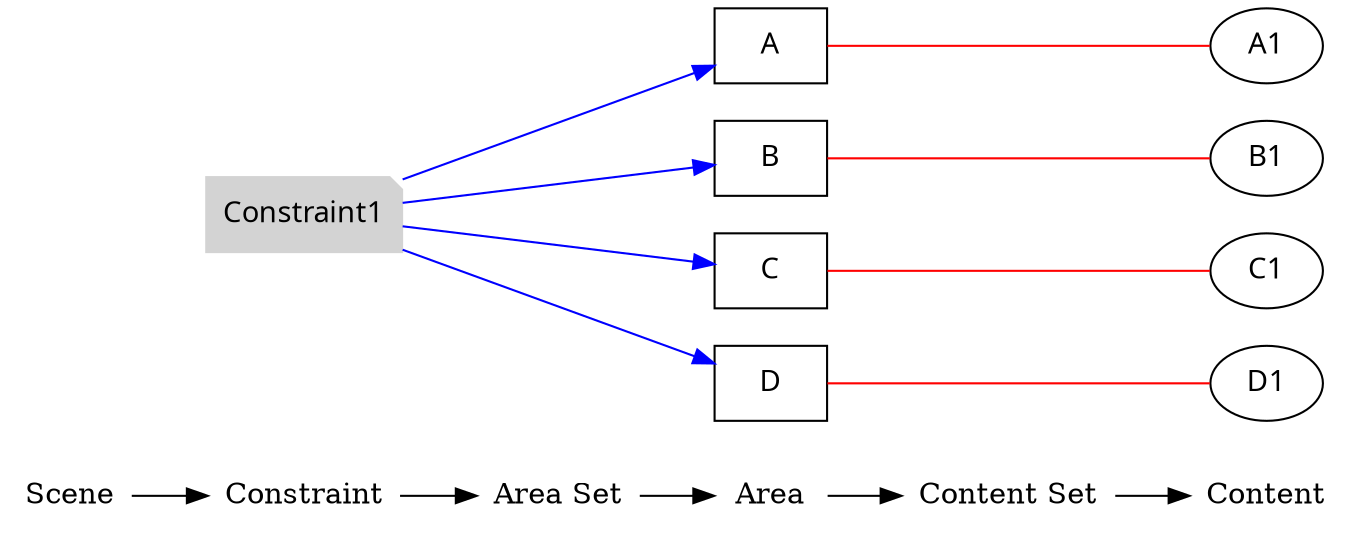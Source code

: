 digraph rule_objects_graph {
	rankdir = LR;
	charset="utf-8";
	clusterrank = global;
	
	node [shape = plaintext];
	Scene -> Constraint -> "Area Set" -> Area -> "Content Set" -> Content; 
	{ rank = same;
		node [shape = box];
		{
			Area;
			e1 [label="A", fontname="Meiryo UI"];
			e2 [label="B", fontname="Meiryo UI"];
			e3 [label="C", fontname="Meiryo UI"];
			e4 [label="D", fontname="Meiryo UI"];

		}
	}
	
	{ rank = same;
		node [shape = ellipse];
		{
			Content;
			e5 [label="A1", fontname="Meiryo UI"];
			e6 [label="B1", fontname="Meiryo UI"];
			e7 [label="C1", fontname="Meiryo UI"];
			e8 [label="D1", fontname="Meiryo UI"];


		}
	}
	
	{
		subgraph subareaset {
			"Area Set";
			node [shape = box, style = filled, color = lightpink];


		}
	}


	
	{
		subgraph subcontentset {
			"Content Set";
			node [shape = ellipse, style = filled, color = palegreen];


		}
	}



	e1 -> e5 [dir=none, color=red];
	e2 -> e6 [dir=none, color=red];
	e3 -> e7 [dir=none, color=red];
	e4 -> e8 [dir=none, color=red];
	

	

	

	

	subgraph scene { rank = same;
		node [shape = circle, style = filled, color = lightblue];
		{
			"Scene";

		}
	}

	{ rank = same;
		node [shape = note, style = filled, color = lightgrey];
		{
			"Constraint";
			e9 [label="Constraint1", fontname="Meiryo UI"];
		}
	}
	
	{ rank = same;
		node [shape = note, style = filled, color = lavenderblush2];
		{
			"Constraint";
		}
	}

	{ rank = same;
		node [shape = note, style = filled, color = lightpink2];
		{
			"Constraint";
		}
	}

	e9 -> e3 [color=blue];
	e9 -> e4 [color=blue];
	e9 -> e2 [color=blue];
	e9 -> e1 [color=blue];
	

	

	
}

